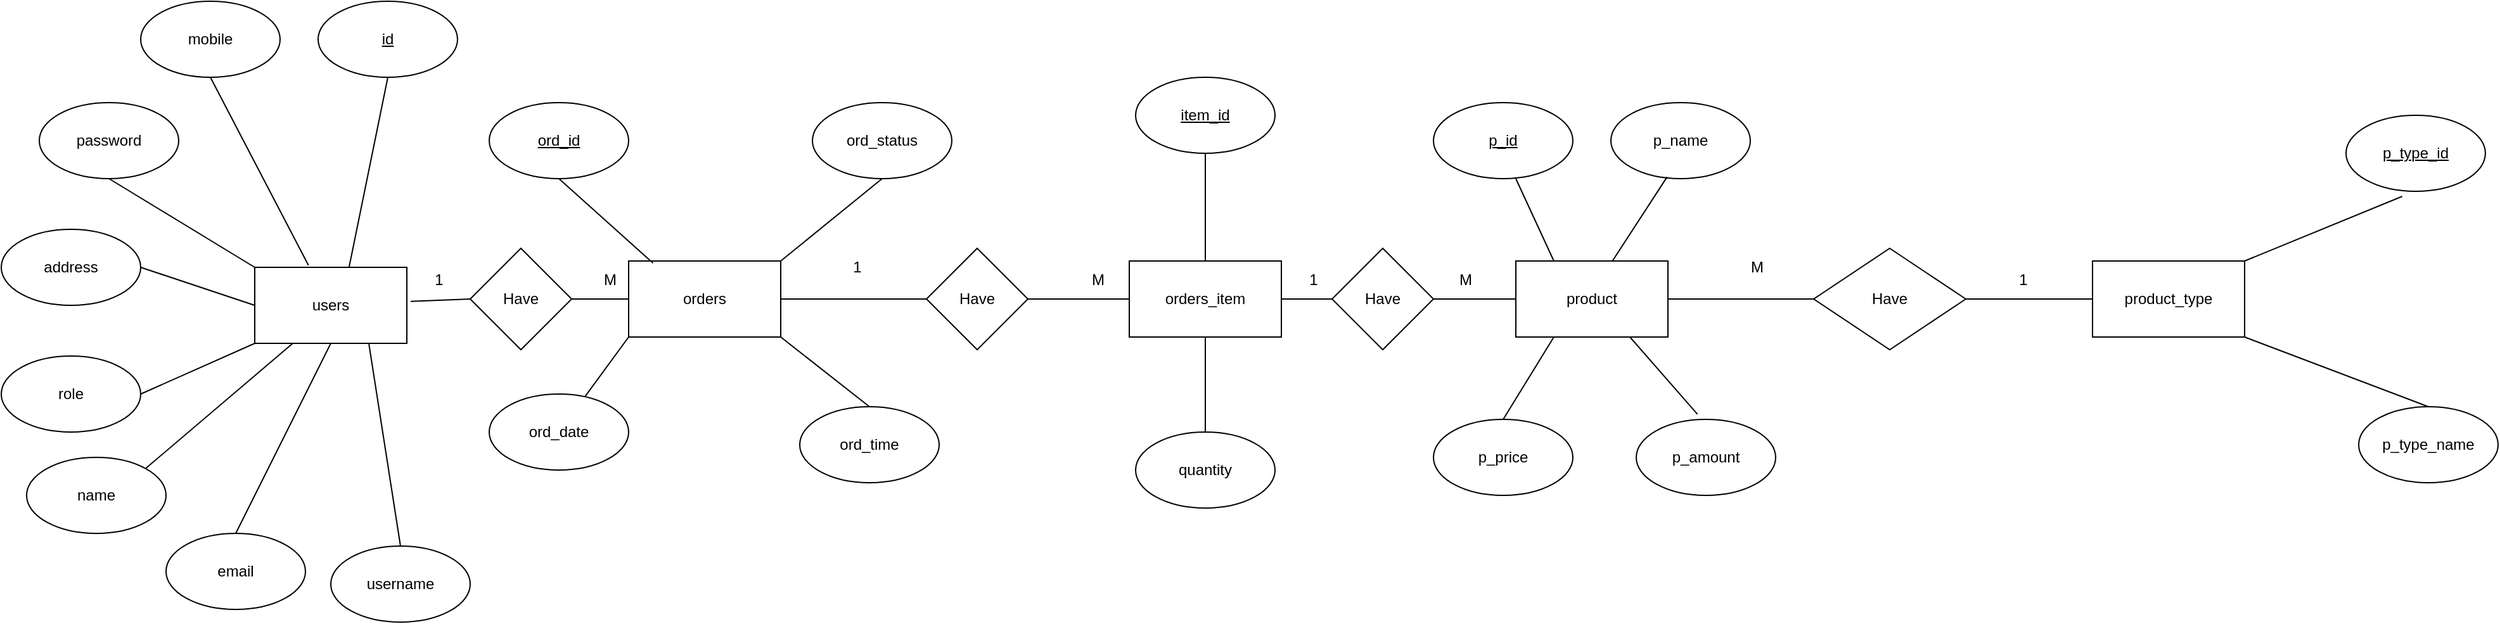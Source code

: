 <mxfile version="20.4.0" type="device"><diagram name="Page-1" id="hjtKYqzLOgWnlHvOPp1r"><mxGraphModel dx="2148" dy="1805" grid="1" gridSize="10" guides="1" tooltips="1" connect="1" arrows="1" fold="1" page="1" pageScale="1" pageWidth="850" pageHeight="1100" math="0" shadow="0"><root><mxCell id="0"/><mxCell id="1" parent="0"/><mxCell id="NVAyiHWZenyU1SgnLGdB-1" value="users" style="rounded=0;whiteSpace=wrap;html=1;" parent="1" vertex="1"><mxGeometry x="160" y="180" width="120" height="60" as="geometry"/></mxCell><mxCell id="NVAyiHWZenyU1SgnLGdB-2" value="&lt;u&gt;id&lt;/u&gt;" style="ellipse;whiteSpace=wrap;html=1;" parent="1" vertex="1"><mxGeometry x="210" y="-30" width="110" height="60" as="geometry"/></mxCell><mxCell id="NVAyiHWZenyU1SgnLGdB-3" value="name" style="ellipse;whiteSpace=wrap;html=1;" parent="1" vertex="1"><mxGeometry x="-20" y="330" width="110" height="60" as="geometry"/></mxCell><mxCell id="NVAyiHWZenyU1SgnLGdB-4" value="username" style="ellipse;whiteSpace=wrap;html=1;" parent="1" vertex="1"><mxGeometry x="220" y="400" width="110" height="60" as="geometry"/></mxCell><mxCell id="NVAyiHWZenyU1SgnLGdB-5" value="password" style="ellipse;whiteSpace=wrap;html=1;" parent="1" vertex="1"><mxGeometry x="-10" y="50" width="110" height="60" as="geometry"/></mxCell><mxCell id="NVAyiHWZenyU1SgnLGdB-7" value="role" style="ellipse;whiteSpace=wrap;html=1;" parent="1" vertex="1"><mxGeometry x="-40" y="250" width="110" height="60" as="geometry"/></mxCell><mxCell id="NVAyiHWZenyU1SgnLGdB-8" value="address" style="ellipse;whiteSpace=wrap;html=1;" parent="1" vertex="1"><mxGeometry x="-40" y="150" width="110" height="60" as="geometry"/></mxCell><mxCell id="NVAyiHWZenyU1SgnLGdB-9" value="mobile" style="ellipse;whiteSpace=wrap;html=1;" parent="1" vertex="1"><mxGeometry x="70" y="-30" width="110" height="60" as="geometry"/></mxCell><mxCell id="NVAyiHWZenyU1SgnLGdB-10" value="email" style="ellipse;whiteSpace=wrap;html=1;" parent="1" vertex="1"><mxGeometry x="90" y="390" width="110" height="60" as="geometry"/></mxCell><mxCell id="NVAyiHWZenyU1SgnLGdB-11" value="orders" style="rounded=0;whiteSpace=wrap;html=1;" parent="1" vertex="1"><mxGeometry x="455" y="175" width="120" height="60" as="geometry"/></mxCell><mxCell id="x8ykfqrUwKGsqCm_--EZ-2" value="product" style="rounded=0;whiteSpace=wrap;html=1;" vertex="1" parent="1"><mxGeometry x="1155" y="175" width="120" height="60" as="geometry"/></mxCell><mxCell id="x8ykfqrUwKGsqCm_--EZ-4" value="product_type" style="rounded=0;whiteSpace=wrap;html=1;" vertex="1" parent="1"><mxGeometry x="1610" y="175" width="120" height="60" as="geometry"/></mxCell><mxCell id="x8ykfqrUwKGsqCm_--EZ-7" value="Have" style="rhombus;whiteSpace=wrap;html=1;" vertex="1" parent="1"><mxGeometry x="1390" y="165" width="120" height="80" as="geometry"/></mxCell><mxCell id="x8ykfqrUwKGsqCm_--EZ-11" value="&lt;u&gt;p_type_id&lt;/u&gt;" style="ellipse;whiteSpace=wrap;html=1;" vertex="1" parent="1"><mxGeometry x="1810" y="60" width="110" height="60" as="geometry"/></mxCell><mxCell id="x8ykfqrUwKGsqCm_--EZ-12" value="p_type_name" style="ellipse;whiteSpace=wrap;html=1;" vertex="1" parent="1"><mxGeometry x="1820" y="290" width="110" height="60" as="geometry"/></mxCell><mxCell id="x8ykfqrUwKGsqCm_--EZ-14" value="&lt;u&gt;ord_id&lt;/u&gt;" style="ellipse;whiteSpace=wrap;html=1;" vertex="1" parent="1"><mxGeometry x="345" y="50" width="110" height="60" as="geometry"/></mxCell><mxCell id="x8ykfqrUwKGsqCm_--EZ-15" value="ord_date" style="ellipse;whiteSpace=wrap;html=1;" vertex="1" parent="1"><mxGeometry x="345" y="280" width="110" height="60" as="geometry"/></mxCell><mxCell id="x8ykfqrUwKGsqCm_--EZ-16" value="ord_time" style="ellipse;whiteSpace=wrap;html=1;" vertex="1" parent="1"><mxGeometry x="590" y="290" width="110" height="60" as="geometry"/></mxCell><mxCell id="x8ykfqrUwKGsqCm_--EZ-17" value="ord_status" style="ellipse;whiteSpace=wrap;html=1;" vertex="1" parent="1"><mxGeometry x="600" y="50" width="110" height="60" as="geometry"/></mxCell><mxCell id="x8ykfqrUwKGsqCm_--EZ-20" value="1" style="text;html=1;align=center;verticalAlign=middle;resizable=0;points=[];autosize=1;strokeColor=none;fillColor=none;" vertex="1" parent="1"><mxGeometry x="290" y="175" width="30" height="30" as="geometry"/></mxCell><mxCell id="x8ykfqrUwKGsqCm_--EZ-21" value="M" style="text;html=1;align=center;verticalAlign=middle;resizable=0;points=[];autosize=1;strokeColor=none;fillColor=none;" vertex="1" parent="1"><mxGeometry x="425" y="175" width="30" height="30" as="geometry"/></mxCell><mxCell id="x8ykfqrUwKGsqCm_--EZ-22" value="1" style="text;html=1;align=center;verticalAlign=middle;resizable=0;points=[];autosize=1;strokeColor=none;fillColor=none;" vertex="1" parent="1"><mxGeometry x="620" y="165" width="30" height="30" as="geometry"/></mxCell><mxCell id="x8ykfqrUwKGsqCm_--EZ-23" value="M" style="text;html=1;align=center;verticalAlign=middle;resizable=0;points=[];autosize=1;strokeColor=none;fillColor=none;" vertex="1" parent="1"><mxGeometry x="810" y="175" width="30" height="30" as="geometry"/></mxCell><mxCell id="x8ykfqrUwKGsqCm_--EZ-25" value="" style="endArrow=none;html=1;rounded=0;entryX=0;entryY=0.5;entryDx=0;entryDy=0;exitX=1;exitY=0.5;exitDx=0;exitDy=0;" edge="1" parent="1" source="x8ykfqrUwKGsqCm_--EZ-2" target="x8ykfqrUwKGsqCm_--EZ-7"><mxGeometry width="50" height="50" relative="1" as="geometry"><mxPoint x="1160" y="230" as="sourcePoint"/><mxPoint x="1150" y="180" as="targetPoint"/></mxGeometry></mxCell><mxCell id="x8ykfqrUwKGsqCm_--EZ-32" value="" style="endArrow=none;html=1;rounded=0;exitX=0.62;exitY=0;exitDx=0;exitDy=0;exitPerimeter=0;entryX=0.5;entryY=1;entryDx=0;entryDy=0;" edge="1" parent="1" source="NVAyiHWZenyU1SgnLGdB-1" target="NVAyiHWZenyU1SgnLGdB-2"><mxGeometry width="50" height="50" relative="1" as="geometry"><mxPoint x="180" y="170" as="sourcePoint"/><mxPoint x="230" y="120" as="targetPoint"/></mxGeometry></mxCell><mxCell id="x8ykfqrUwKGsqCm_--EZ-33" value="" style="endArrow=none;html=1;rounded=0;exitX=0.353;exitY=-0.027;exitDx=0;exitDy=0;entryX=0.5;entryY=1;entryDx=0;entryDy=0;exitPerimeter=0;" edge="1" parent="1" source="NVAyiHWZenyU1SgnLGdB-1" target="NVAyiHWZenyU1SgnLGdB-9"><mxGeometry width="50" height="50" relative="1" as="geometry"><mxPoint x="100" y="110" as="sourcePoint"/><mxPoint x="150" y="60" as="targetPoint"/></mxGeometry></mxCell><mxCell id="x8ykfqrUwKGsqCm_--EZ-35" value="" style="endArrow=none;html=1;rounded=0;exitX=0;exitY=0;exitDx=0;exitDy=0;entryX=0.5;entryY=1;entryDx=0;entryDy=0;" edge="1" parent="1" source="NVAyiHWZenyU1SgnLGdB-1" target="NVAyiHWZenyU1SgnLGdB-5"><mxGeometry width="50" height="50" relative="1" as="geometry"><mxPoint x="60" y="170" as="sourcePoint"/><mxPoint x="110" y="120" as="targetPoint"/></mxGeometry></mxCell><mxCell id="x8ykfqrUwKGsqCm_--EZ-36" value="" style="endArrow=none;html=1;rounded=0;exitX=0;exitY=0.5;exitDx=0;exitDy=0;entryX=1;entryY=0.5;entryDx=0;entryDy=0;" edge="1" parent="1" source="NVAyiHWZenyU1SgnLGdB-1" target="NVAyiHWZenyU1SgnLGdB-8"><mxGeometry width="50" height="50" relative="1" as="geometry"><mxPoint x="70" y="240" as="sourcePoint"/><mxPoint x="120" y="190" as="targetPoint"/></mxGeometry></mxCell><mxCell id="x8ykfqrUwKGsqCm_--EZ-38" value="" style="endArrow=none;html=1;rounded=0;exitX=1;exitY=0.5;exitDx=0;exitDy=0;entryX=0;entryY=1;entryDx=0;entryDy=0;" edge="1" parent="1" source="NVAyiHWZenyU1SgnLGdB-7" target="NVAyiHWZenyU1SgnLGdB-1"><mxGeometry width="50" height="50" relative="1" as="geometry"><mxPoint x="110" y="290" as="sourcePoint"/><mxPoint x="160" y="240" as="targetPoint"/></mxGeometry></mxCell><mxCell id="x8ykfqrUwKGsqCm_--EZ-40" value="" style="endArrow=none;html=1;rounded=0;exitX=1;exitY=0;exitDx=0;exitDy=0;entryX=0.25;entryY=1;entryDx=0;entryDy=0;" edge="1" parent="1" source="NVAyiHWZenyU1SgnLGdB-3" target="NVAyiHWZenyU1SgnLGdB-1"><mxGeometry width="50" height="50" relative="1" as="geometry"><mxPoint x="120" y="340" as="sourcePoint"/><mxPoint x="170" y="290" as="targetPoint"/></mxGeometry></mxCell><mxCell id="x8ykfqrUwKGsqCm_--EZ-41" value="" style="endArrow=none;html=1;rounded=0;exitX=0.5;exitY=0;exitDx=0;exitDy=0;entryX=0.5;entryY=1;entryDx=0;entryDy=0;" edge="1" parent="1" source="NVAyiHWZenyU1SgnLGdB-10" target="NVAyiHWZenyU1SgnLGdB-1"><mxGeometry width="50" height="50" relative="1" as="geometry"><mxPoint x="160" y="390" as="sourcePoint"/><mxPoint x="210" y="340" as="targetPoint"/></mxGeometry></mxCell><mxCell id="x8ykfqrUwKGsqCm_--EZ-42" value="" style="endArrow=none;html=1;rounded=0;exitX=0.5;exitY=0;exitDx=0;exitDy=0;entryX=0.75;entryY=1;entryDx=0;entryDy=0;" edge="1" parent="1" source="NVAyiHWZenyU1SgnLGdB-4" target="NVAyiHWZenyU1SgnLGdB-1"><mxGeometry width="50" height="50" relative="1" as="geometry"><mxPoint x="220" y="360" as="sourcePoint"/><mxPoint x="270" y="310" as="targetPoint"/></mxGeometry></mxCell><mxCell id="x8ykfqrUwKGsqCm_--EZ-43" value="" style="endArrow=none;html=1;rounded=0;exitX=0.16;exitY=0.027;exitDx=0;exitDy=0;exitPerimeter=0;entryX=0.5;entryY=1;entryDx=0;entryDy=0;" edge="1" parent="1" source="NVAyiHWZenyU1SgnLGdB-11" target="x8ykfqrUwKGsqCm_--EZ-14"><mxGeometry width="50" height="50" relative="1" as="geometry"><mxPoint x="455" y="170" as="sourcePoint"/><mxPoint x="505" y="120" as="targetPoint"/></mxGeometry></mxCell><mxCell id="x8ykfqrUwKGsqCm_--EZ-44" value="" style="endArrow=none;html=1;rounded=0;exitX=1;exitY=0;exitDx=0;exitDy=0;entryX=0.5;entryY=1;entryDx=0;entryDy=0;" edge="1" parent="1" source="NVAyiHWZenyU1SgnLGdB-11" target="x8ykfqrUwKGsqCm_--EZ-17"><mxGeometry width="50" height="50" relative="1" as="geometry"><mxPoint x="570" y="175" as="sourcePoint"/><mxPoint x="620" y="125" as="targetPoint"/></mxGeometry></mxCell><mxCell id="x8ykfqrUwKGsqCm_--EZ-45" value="" style="endArrow=none;html=1;rounded=0;entryX=0;entryY=1;entryDx=0;entryDy=0;" edge="1" parent="1" source="x8ykfqrUwKGsqCm_--EZ-15" target="NVAyiHWZenyU1SgnLGdB-11"><mxGeometry width="50" height="50" relative="1" as="geometry"><mxPoint x="380" y="290" as="sourcePoint"/><mxPoint x="430" y="240" as="targetPoint"/></mxGeometry></mxCell><mxCell id="x8ykfqrUwKGsqCm_--EZ-46" value="" style="endArrow=none;html=1;rounded=0;exitX=0.5;exitY=0;exitDx=0;exitDy=0;entryX=1;entryY=1;entryDx=0;entryDy=0;" edge="1" parent="1" source="x8ykfqrUwKGsqCm_--EZ-16" target="NVAyiHWZenyU1SgnLGdB-11"><mxGeometry width="50" height="50" relative="1" as="geometry"><mxPoint x="640" y="280" as="sourcePoint"/><mxPoint x="690" y="230" as="targetPoint"/></mxGeometry></mxCell><mxCell id="x8ykfqrUwKGsqCm_--EZ-48" value="&lt;u&gt;p_id&lt;/u&gt;" style="ellipse;whiteSpace=wrap;html=1;" vertex="1" parent="1"><mxGeometry x="1090" y="50" width="110" height="60" as="geometry"/></mxCell><mxCell id="x8ykfqrUwKGsqCm_--EZ-49" value="p_name" style="ellipse;whiteSpace=wrap;html=1;" vertex="1" parent="1"><mxGeometry x="1230" y="50" width="110" height="60" as="geometry"/></mxCell><mxCell id="x8ykfqrUwKGsqCm_--EZ-50" value="p_price" style="ellipse;whiteSpace=wrap;html=1;" vertex="1" parent="1"><mxGeometry x="1090" y="300" width="110" height="60" as="geometry"/></mxCell><mxCell id="x8ykfqrUwKGsqCm_--EZ-51" value="p_amount" style="ellipse;whiteSpace=wrap;html=1;" vertex="1" parent="1"><mxGeometry x="1250" y="300" width="110" height="60" as="geometry"/></mxCell><mxCell id="x8ykfqrUwKGsqCm_--EZ-52" value="" style="endArrow=none;html=1;rounded=0;exitX=0.25;exitY=0;exitDx=0;exitDy=0;entryX=0.5;entryY=1;entryDx=0;entryDy=0;" edge="1" parent="1" source="x8ykfqrUwKGsqCm_--EZ-2"><mxGeometry width="50" height="50" relative="1" as="geometry"><mxPoint x="1060" y="195" as="sourcePoint"/><mxPoint x="1155" y="110.0" as="targetPoint"/></mxGeometry></mxCell><mxCell id="x8ykfqrUwKGsqCm_--EZ-53" value="" style="endArrow=none;html=1;rounded=0;exitX=0.633;exitY=0.006;exitDx=0;exitDy=0;entryX=0.403;entryY=0.978;entryDx=0;entryDy=0;entryPerimeter=0;exitPerimeter=0;" edge="1" parent="1" source="x8ykfqrUwKGsqCm_--EZ-2" target="x8ykfqrUwKGsqCm_--EZ-49"><mxGeometry width="50" height="50" relative="1" as="geometry"><mxPoint x="1145" y="210" as="sourcePoint"/><mxPoint x="1195" y="160" as="targetPoint"/></mxGeometry></mxCell><mxCell id="x8ykfqrUwKGsqCm_--EZ-54" value="" style="endArrow=none;html=1;rounded=0;exitX=0.5;exitY=0;exitDx=0;exitDy=0;entryX=0.25;entryY=1;entryDx=0;entryDy=0;" edge="1" parent="1" source="x8ykfqrUwKGsqCm_--EZ-50" target="x8ykfqrUwKGsqCm_--EZ-2"><mxGeometry width="50" height="50" relative="1" as="geometry"><mxPoint x="1145" y="300" as="sourcePoint"/><mxPoint x="1195" y="250" as="targetPoint"/></mxGeometry></mxCell><mxCell id="x8ykfqrUwKGsqCm_--EZ-55" value="" style="endArrow=none;html=1;rounded=0;exitX=0.439;exitY=-0.067;exitDx=0;exitDy=0;exitPerimeter=0;entryX=0.75;entryY=1;entryDx=0;entryDy=0;" edge="1" parent="1" source="x8ykfqrUwKGsqCm_--EZ-51" target="x8ykfqrUwKGsqCm_--EZ-2"><mxGeometry width="50" height="50" relative="1" as="geometry"><mxPoint x="1160" y="290" as="sourcePoint"/><mxPoint x="1210" y="240" as="targetPoint"/></mxGeometry></mxCell><mxCell id="x8ykfqrUwKGsqCm_--EZ-56" value="" style="endArrow=none;html=1;rounded=0;exitX=1;exitY=0.5;exitDx=0;exitDy=0;entryX=0;entryY=0.5;entryDx=0;entryDy=0;" edge="1" parent="1" source="x8ykfqrUwKGsqCm_--EZ-7" target="x8ykfqrUwKGsqCm_--EZ-4"><mxGeometry width="50" height="50" relative="1" as="geometry"><mxPoint x="1350" y="220" as="sourcePoint"/><mxPoint x="1400" y="170" as="targetPoint"/></mxGeometry></mxCell><mxCell id="x8ykfqrUwKGsqCm_--EZ-61" value="" style="endArrow=none;html=1;rounded=0;entryX=0.403;entryY=1.067;entryDx=0;entryDy=0;entryPerimeter=0;exitX=1;exitY=0;exitDx=0;exitDy=0;" edge="1" parent="1" source="x8ykfqrUwKGsqCm_--EZ-4" target="x8ykfqrUwKGsqCm_--EZ-11"><mxGeometry width="50" height="50" relative="1" as="geometry"><mxPoint x="1570" y="200" as="sourcePoint"/><mxPoint x="1620" y="150" as="targetPoint"/></mxGeometry></mxCell><mxCell id="x8ykfqrUwKGsqCm_--EZ-62" value="" style="endArrow=none;html=1;rounded=0;exitX=1;exitY=1;exitDx=0;exitDy=0;entryX=0.5;entryY=0;entryDx=0;entryDy=0;" edge="1" parent="1" source="x8ykfqrUwKGsqCm_--EZ-4" target="x8ykfqrUwKGsqCm_--EZ-12"><mxGeometry width="50" height="50" relative="1" as="geometry"><mxPoint x="1490" y="220" as="sourcePoint"/><mxPoint x="1630" y="300" as="targetPoint"/></mxGeometry></mxCell><mxCell id="x8ykfqrUwKGsqCm_--EZ-63" value="1" style="text;html=1;align=center;verticalAlign=middle;resizable=0;points=[];autosize=1;strokeColor=none;fillColor=none;" vertex="1" parent="1"><mxGeometry x="1540" y="175" width="30" height="30" as="geometry"/></mxCell><mxCell id="x8ykfqrUwKGsqCm_--EZ-64" value="M" style="text;html=1;align=center;verticalAlign=middle;resizable=0;points=[];autosize=1;strokeColor=none;fillColor=none;" vertex="1" parent="1"><mxGeometry x="1330" y="165" width="30" height="30" as="geometry"/></mxCell><mxCell id="x8ykfqrUwKGsqCm_--EZ-68" value="Have" style="rhombus;whiteSpace=wrap;html=1;" vertex="1" parent="1"><mxGeometry x="330" y="165" width="80" height="80" as="geometry"/></mxCell><mxCell id="x8ykfqrUwKGsqCm_--EZ-70" value="Have" style="rhombus;whiteSpace=wrap;html=1;" vertex="1" parent="1"><mxGeometry x="690" y="165" width="80" height="80" as="geometry"/></mxCell><mxCell id="x8ykfqrUwKGsqCm_--EZ-71" value="orders_item" style="rounded=0;whiteSpace=wrap;html=1;" vertex="1" parent="1"><mxGeometry x="850" y="175" width="120" height="60" as="geometry"/></mxCell><mxCell id="x8ykfqrUwKGsqCm_--EZ-73" value="" style="endArrow=none;html=1;rounded=0;entryX=0;entryY=0.5;entryDx=0;entryDy=0;exitX=1;exitY=0.5;exitDx=0;exitDy=0;" edge="1" parent="1" source="x8ykfqrUwKGsqCm_--EZ-68" target="NVAyiHWZenyU1SgnLGdB-11"><mxGeometry width="50" height="50" relative="1" as="geometry"><mxPoint x="410" y="255" as="sourcePoint"/><mxPoint x="460" y="215" as="targetPoint"/></mxGeometry></mxCell><mxCell id="x8ykfqrUwKGsqCm_--EZ-75" value="" style="endArrow=none;html=1;rounded=0;exitX=1;exitY=0.5;exitDx=0;exitDy=0;entryX=0;entryY=0.5;entryDx=0;entryDy=0;" edge="1" parent="1" source="x8ykfqrUwKGsqCm_--EZ-70" target="x8ykfqrUwKGsqCm_--EZ-71"><mxGeometry width="50" height="50" relative="1" as="geometry"><mxPoint x="750" y="225" as="sourcePoint"/><mxPoint x="800" y="175" as="targetPoint"/></mxGeometry></mxCell><mxCell id="x8ykfqrUwKGsqCm_--EZ-76" value="Have" style="rhombus;whiteSpace=wrap;html=1;" vertex="1" parent="1"><mxGeometry x="1010" y="165" width="80" height="80" as="geometry"/></mxCell><mxCell id="x8ykfqrUwKGsqCm_--EZ-77" value="&lt;u&gt;item_id&lt;/u&gt;" style="ellipse;whiteSpace=wrap;html=1;" vertex="1" parent="1"><mxGeometry x="855" y="30" width="110" height="60" as="geometry"/></mxCell><mxCell id="x8ykfqrUwKGsqCm_--EZ-78" value="quantity" style="ellipse;whiteSpace=wrap;html=1;" vertex="1" parent="1"><mxGeometry x="855" y="310" width="110" height="60" as="geometry"/></mxCell><mxCell id="x8ykfqrUwKGsqCm_--EZ-79" value="" style="endArrow=none;html=1;rounded=0;entryX=0;entryY=0.5;entryDx=0;entryDy=0;exitX=1;exitY=0.5;exitDx=0;exitDy=0;" edge="1" parent="1" source="x8ykfqrUwKGsqCm_--EZ-71" target="x8ykfqrUwKGsqCm_--EZ-76"><mxGeometry width="50" height="50" relative="1" as="geometry"><mxPoint x="1000" y="195" as="sourcePoint"/><mxPoint x="1050" y="145" as="targetPoint"/></mxGeometry></mxCell><mxCell id="x8ykfqrUwKGsqCm_--EZ-80" value="" style="endArrow=none;html=1;rounded=0;entryX=0;entryY=0.5;entryDx=0;entryDy=0;exitX=1;exitY=0.5;exitDx=0;exitDy=0;" edge="1" parent="1" source="x8ykfqrUwKGsqCm_--EZ-76" target="x8ykfqrUwKGsqCm_--EZ-2"><mxGeometry width="50" height="50" relative="1" as="geometry"><mxPoint x="1060" y="185" as="sourcePoint"/><mxPoint x="1110" y="135" as="targetPoint"/></mxGeometry></mxCell><mxCell id="x8ykfqrUwKGsqCm_--EZ-81" value="" style="endArrow=none;html=1;rounded=0;entryX=0;entryY=0.5;entryDx=0;entryDy=0;exitX=1;exitY=0.5;exitDx=0;exitDy=0;" edge="1" parent="1" source="NVAyiHWZenyU1SgnLGdB-11" target="x8ykfqrUwKGsqCm_--EZ-70"><mxGeometry width="50" height="50" relative="1" as="geometry"><mxPoint x="590" y="225" as="sourcePoint"/><mxPoint x="640" y="175" as="targetPoint"/></mxGeometry></mxCell><mxCell id="x8ykfqrUwKGsqCm_--EZ-82" value="" style="endArrow=none;html=1;rounded=0;entryX=0;entryY=0.5;entryDx=0;entryDy=0;exitX=1.025;exitY=0.447;exitDx=0;exitDy=0;exitPerimeter=0;" edge="1" parent="1" source="NVAyiHWZenyU1SgnLGdB-1" target="x8ykfqrUwKGsqCm_--EZ-68"><mxGeometry width="50" height="50" relative="1" as="geometry"><mxPoint x="280" y="230" as="sourcePoint"/><mxPoint x="330" y="180" as="targetPoint"/></mxGeometry></mxCell><mxCell id="x8ykfqrUwKGsqCm_--EZ-83" value="1" style="text;html=1;align=center;verticalAlign=middle;resizable=0;points=[];autosize=1;strokeColor=none;fillColor=none;" vertex="1" parent="1"><mxGeometry x="980" y="175" width="30" height="30" as="geometry"/></mxCell><mxCell id="x8ykfqrUwKGsqCm_--EZ-84" value="M" style="text;html=1;align=center;verticalAlign=middle;resizable=0;points=[];autosize=1;strokeColor=none;fillColor=none;" vertex="1" parent="1"><mxGeometry x="1100" y="175" width="30" height="30" as="geometry"/></mxCell><mxCell id="x8ykfqrUwKGsqCm_--EZ-85" value="" style="endArrow=none;html=1;rounded=0;exitX=0.5;exitY=0;exitDx=0;exitDy=0;entryX=0.5;entryY=1;entryDx=0;entryDy=0;" edge="1" parent="1" source="x8ykfqrUwKGsqCm_--EZ-71" target="x8ykfqrUwKGsqCm_--EZ-77"><mxGeometry width="50" height="50" relative="1" as="geometry"><mxPoint x="900" y="175" as="sourcePoint"/><mxPoint x="950" y="125" as="targetPoint"/></mxGeometry></mxCell><mxCell id="x8ykfqrUwKGsqCm_--EZ-86" value="" style="endArrow=none;html=1;rounded=0;exitX=0.5;exitY=0;exitDx=0;exitDy=0;entryX=0.5;entryY=1;entryDx=0;entryDy=0;" edge="1" parent="1" source="x8ykfqrUwKGsqCm_--EZ-78" target="x8ykfqrUwKGsqCm_--EZ-71"><mxGeometry width="50" height="50" relative="1" as="geometry"><mxPoint x="920" y="280" as="sourcePoint"/><mxPoint x="970" y="230" as="targetPoint"/></mxGeometry></mxCell></root></mxGraphModel></diagram></mxfile>